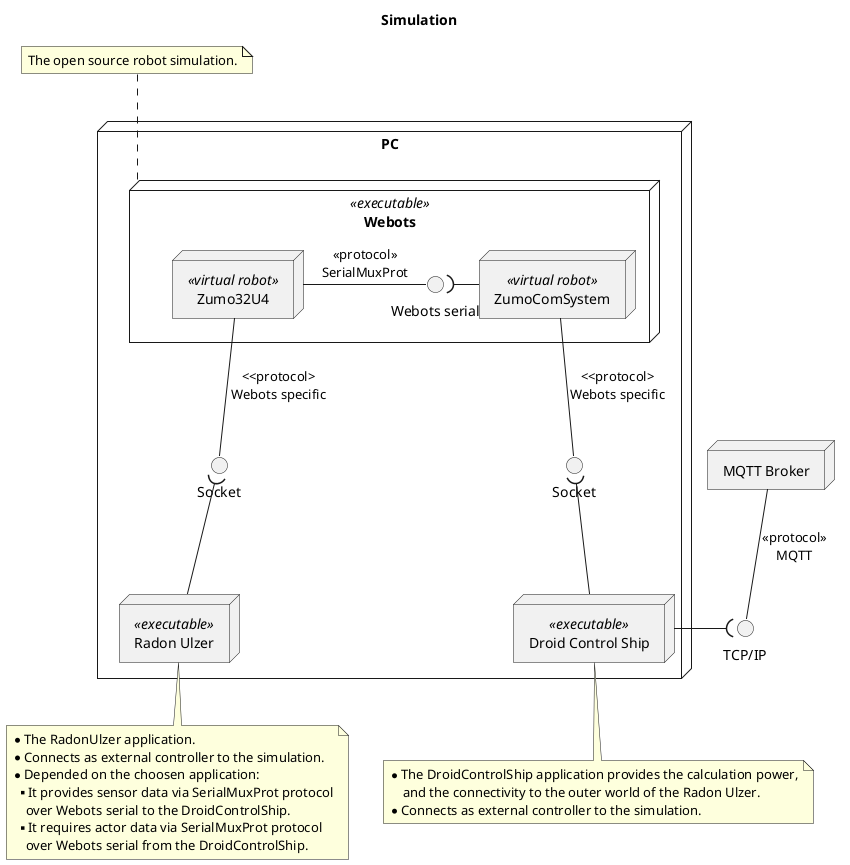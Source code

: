 @startuml

title Simulation

node "PC" as pc {

    node "Webots" <<executable>> as webots {
        node "Zumo32U4" <<virtual robot>> as zumoRobot
        node "ZumoComSystem" <<virtual robot>> as zumoComSystemRobot
        interface "Webots serial" as iZumoComSystem
    }

    node "Radon Ulzer" <<executable>> as ru
    node "Droid Control Ship" <<executable>> as dcs

    interface "Socket" as iZumoRobotSocket
    interface "Socket" as iZumoComSystemRobotSocket
}

node "MQTT Broker" as broker {
}

zumoRobot -- iZumoRobotSocket: <<protocol>\nWebots specific
iZumoRobotSocket )-- ru

zumoComSystemRobot -- iZumoComSystemRobotSocket: <<protocol>\nWebots specific
iZumoComSystemRobotSocket )-- dcs

zumoRobot - iZumoComSystem: <<protocol>>\nSerialMuxProt
iZumoComSystem )- zumoComSystemRobot

note top of webots
    The open source robot simulation.
end note

note bottom of ru
    * The RadonUlzer application.
    * Connects as external controller to the simulation.
    * Depended on the choosen application:
    ** It provides sensor data via SerialMuxProt protocol
        over Webots serial to the DroidControlShip.
    ** It requires actor data via SerialMuxProt protocol
        over Webots serial from the DroidControlShip.
end note

note bottom of dcs
    * The DroidControlShip application provides the calculation power,
        and the connectivity to the outer world of the Radon Ulzer.
    * Connects as external controller to the simulation.
end note

interface "TCP/IP" as iNetwork

broker -- iNetwork: <<protocol>>\nMQTT
iNetwork )- dcs

@enduml
